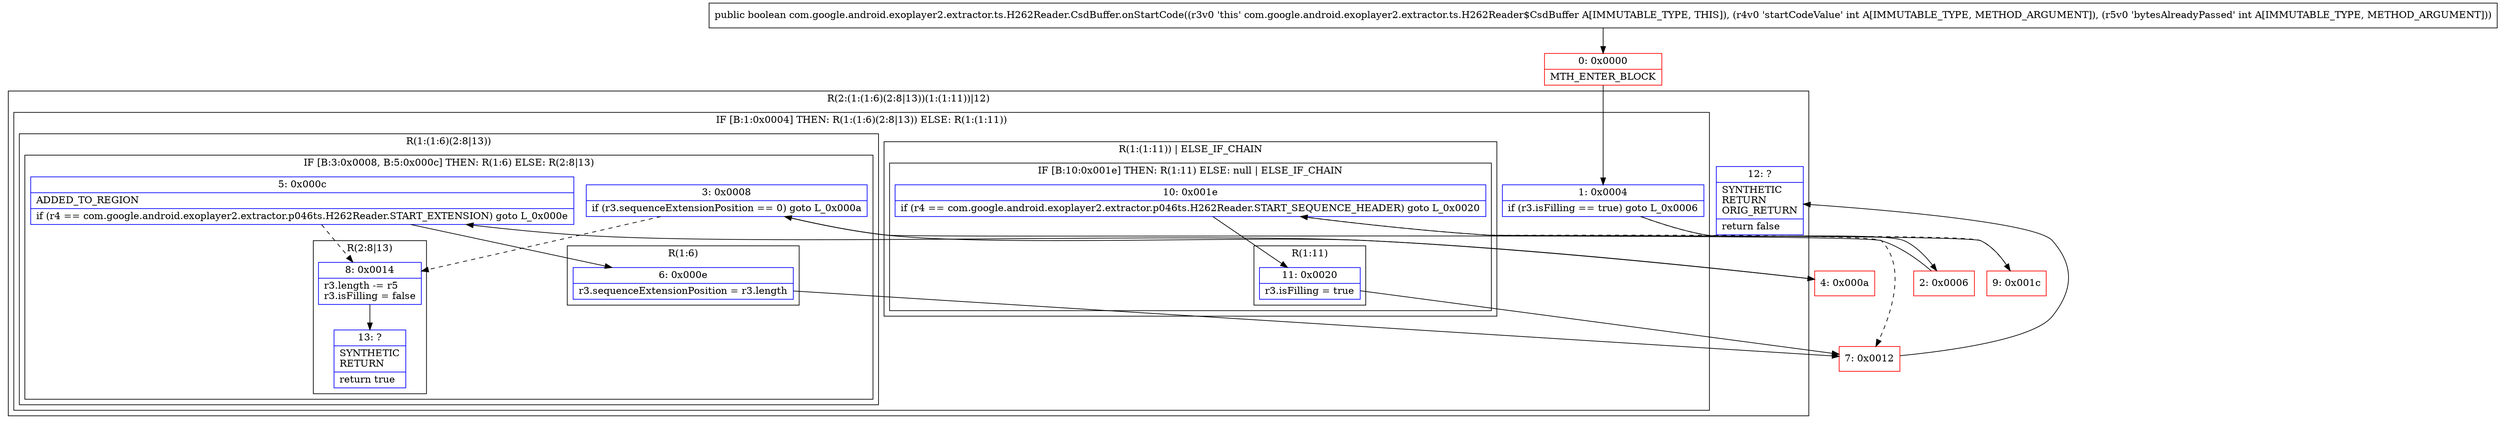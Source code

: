 digraph "CFG forcom.google.android.exoplayer2.extractor.ts.H262Reader.CsdBuffer.onStartCode(II)Z" {
subgraph cluster_Region_1005885648 {
label = "R(2:(1:(1:6)(2:8|13))(1:(1:11))|12)";
node [shape=record,color=blue];
subgraph cluster_IfRegion_1367099176 {
label = "IF [B:1:0x0004] THEN: R(1:(1:6)(2:8|13)) ELSE: R(1:(1:11))";
node [shape=record,color=blue];
Node_1 [shape=record,label="{1\:\ 0x0004|if (r3.isFilling == true) goto L_0x0006\l}"];
subgraph cluster_Region_1469554671 {
label = "R(1:(1:6)(2:8|13))";
node [shape=record,color=blue];
subgraph cluster_IfRegion_1034033461 {
label = "IF [B:3:0x0008, B:5:0x000c] THEN: R(1:6) ELSE: R(2:8|13)";
node [shape=record,color=blue];
Node_3 [shape=record,label="{3\:\ 0x0008|if (r3.sequenceExtensionPosition == 0) goto L_0x000a\l}"];
Node_5 [shape=record,label="{5\:\ 0x000c|ADDED_TO_REGION\l|if (r4 == com.google.android.exoplayer2.extractor.p046ts.H262Reader.START_EXTENSION) goto L_0x000e\l}"];
subgraph cluster_Region_579806281 {
label = "R(1:6)";
node [shape=record,color=blue];
Node_6 [shape=record,label="{6\:\ 0x000e|r3.sequenceExtensionPosition = r3.length\l}"];
}
subgraph cluster_Region_293171767 {
label = "R(2:8|13)";
node [shape=record,color=blue];
Node_8 [shape=record,label="{8\:\ 0x0014|r3.length \-= r5\lr3.isFilling = false\l}"];
Node_13 [shape=record,label="{13\:\ ?|SYNTHETIC\lRETURN\l|return true\l}"];
}
}
}
subgraph cluster_Region_2054881040 {
label = "R(1:(1:11)) | ELSE_IF_CHAIN\l";
node [shape=record,color=blue];
subgraph cluster_IfRegion_1471949531 {
label = "IF [B:10:0x001e] THEN: R(1:11) ELSE: null | ELSE_IF_CHAIN\l";
node [shape=record,color=blue];
Node_10 [shape=record,label="{10\:\ 0x001e|if (r4 == com.google.android.exoplayer2.extractor.p046ts.H262Reader.START_SEQUENCE_HEADER) goto L_0x0020\l}"];
subgraph cluster_Region_214626569 {
label = "R(1:11)";
node [shape=record,color=blue];
Node_11 [shape=record,label="{11\:\ 0x0020|r3.isFilling = true\l}"];
}
}
}
}
Node_12 [shape=record,label="{12\:\ ?|SYNTHETIC\lRETURN\lORIG_RETURN\l|return false\l}"];
}
Node_0 [shape=record,color=red,label="{0\:\ 0x0000|MTH_ENTER_BLOCK\l}"];
Node_2 [shape=record,color=red,label="{2\:\ 0x0006}"];
Node_4 [shape=record,color=red,label="{4\:\ 0x000a}"];
Node_7 [shape=record,color=red,label="{7\:\ 0x0012}"];
Node_9 [shape=record,color=red,label="{9\:\ 0x001c}"];
MethodNode[shape=record,label="{public boolean com.google.android.exoplayer2.extractor.ts.H262Reader.CsdBuffer.onStartCode((r3v0 'this' com.google.android.exoplayer2.extractor.ts.H262Reader$CsdBuffer A[IMMUTABLE_TYPE, THIS]), (r4v0 'startCodeValue' int A[IMMUTABLE_TYPE, METHOD_ARGUMENT]), (r5v0 'bytesAlreadyPassed' int A[IMMUTABLE_TYPE, METHOD_ARGUMENT])) }"];
MethodNode -> Node_0;
Node_1 -> Node_2;
Node_1 -> Node_9[style=dashed];
Node_3 -> Node_4;
Node_3 -> Node_8[style=dashed];
Node_5 -> Node_6;
Node_5 -> Node_8[style=dashed];
Node_6 -> Node_7;
Node_8 -> Node_13;
Node_10 -> Node_7[style=dashed];
Node_10 -> Node_11;
Node_11 -> Node_7;
Node_0 -> Node_1;
Node_2 -> Node_3;
Node_4 -> Node_5;
Node_7 -> Node_12;
Node_9 -> Node_10;
}


